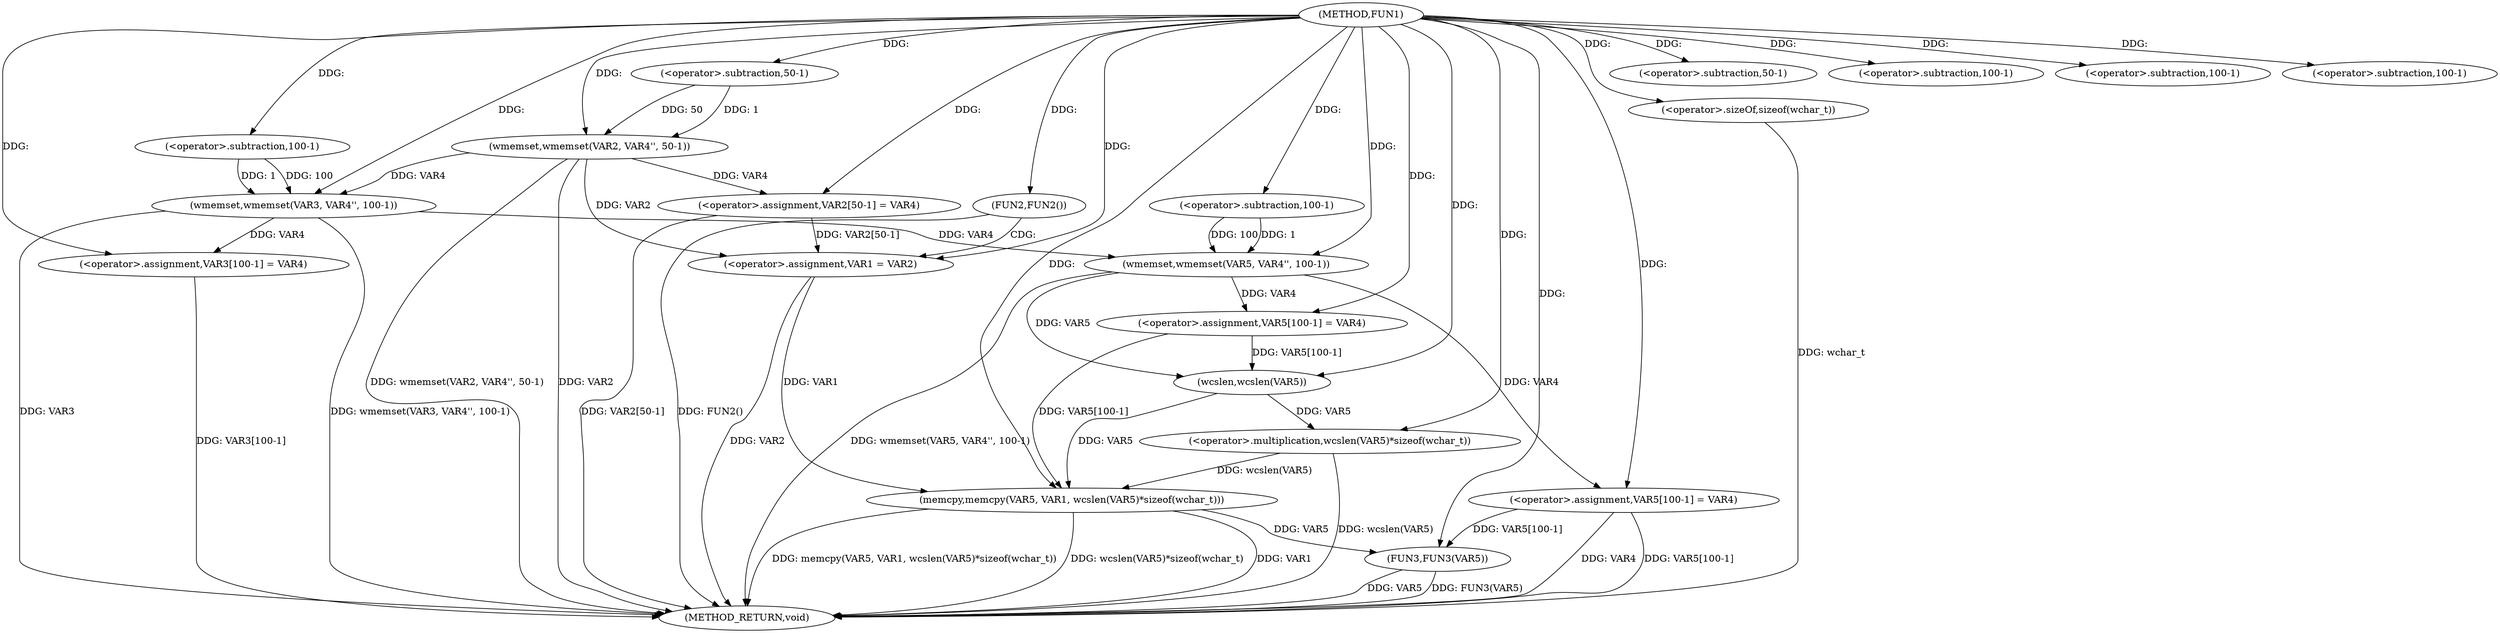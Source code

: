 digraph FUN1 {  
"1000100" [label = "(METHOD,FUN1)" ]
"1000169" [label = "(METHOD_RETURN,void)" ]
"1000105" [label = "(wmemset,wmemset(VAR2, VAR4'', 50-1))" ]
"1000108" [label = "(<operator>.subtraction,50-1)" ]
"1000111" [label = "(<operator>.assignment,VAR2[50-1] = VAR4)" ]
"1000114" [label = "(<operator>.subtraction,50-1)" ]
"1000118" [label = "(wmemset,wmemset(VAR3, VAR4'', 100-1))" ]
"1000121" [label = "(<operator>.subtraction,100-1)" ]
"1000124" [label = "(<operator>.assignment,VAR3[100-1] = VAR4)" ]
"1000127" [label = "(<operator>.subtraction,100-1)" ]
"1000132" [label = "(FUN2,FUN2())" ]
"1000134" [label = "(<operator>.assignment,VAR1 = VAR2)" ]
"1000139" [label = "(wmemset,wmemset(VAR5, VAR4'', 100-1))" ]
"1000142" [label = "(<operator>.subtraction,100-1)" ]
"1000145" [label = "(<operator>.assignment,VAR5[100-1] = VAR4)" ]
"1000148" [label = "(<operator>.subtraction,100-1)" ]
"1000152" [label = "(memcpy,memcpy(VAR5, VAR1, wcslen(VAR5)*sizeof(wchar_t)))" ]
"1000155" [label = "(<operator>.multiplication,wcslen(VAR5)*sizeof(wchar_t))" ]
"1000156" [label = "(wcslen,wcslen(VAR5))" ]
"1000158" [label = "(<operator>.sizeOf,sizeof(wchar_t))" ]
"1000160" [label = "(<operator>.assignment,VAR5[100-1] = VAR4)" ]
"1000163" [label = "(<operator>.subtraction,100-1)" ]
"1000167" [label = "(FUN3,FUN3(VAR5))" ]
  "1000158" -> "1000169"  [ label = "DDG: wchar_t"] 
  "1000167" -> "1000169"  [ label = "DDG: VAR5"] 
  "1000124" -> "1000169"  [ label = "DDG: VAR3[100-1]"] 
  "1000105" -> "1000169"  [ label = "DDG: wmemset(VAR2, VAR4'', 50-1)"] 
  "1000118" -> "1000169"  [ label = "DDG: wmemset(VAR3, VAR4'', 100-1)"] 
  "1000111" -> "1000169"  [ label = "DDG: VAR2[50-1]"] 
  "1000152" -> "1000169"  [ label = "DDG: VAR1"] 
  "1000134" -> "1000169"  [ label = "DDG: VAR2"] 
  "1000155" -> "1000169"  [ label = "DDG: wcslen(VAR5)"] 
  "1000118" -> "1000169"  [ label = "DDG: VAR3"] 
  "1000105" -> "1000169"  [ label = "DDG: VAR2"] 
  "1000132" -> "1000169"  [ label = "DDG: FUN2()"] 
  "1000139" -> "1000169"  [ label = "DDG: wmemset(VAR5, VAR4'', 100-1)"] 
  "1000160" -> "1000169"  [ label = "DDG: VAR4"] 
  "1000152" -> "1000169"  [ label = "DDG: memcpy(VAR5, VAR1, wcslen(VAR5)*sizeof(wchar_t))"] 
  "1000152" -> "1000169"  [ label = "DDG: wcslen(VAR5)*sizeof(wchar_t)"] 
  "1000167" -> "1000169"  [ label = "DDG: FUN3(VAR5)"] 
  "1000160" -> "1000169"  [ label = "DDG: VAR5[100-1]"] 
  "1000100" -> "1000105"  [ label = "DDG: "] 
  "1000108" -> "1000105"  [ label = "DDG: 50"] 
  "1000108" -> "1000105"  [ label = "DDG: 1"] 
  "1000100" -> "1000108"  [ label = "DDG: "] 
  "1000105" -> "1000111"  [ label = "DDG: VAR4"] 
  "1000100" -> "1000111"  [ label = "DDG: "] 
  "1000100" -> "1000114"  [ label = "DDG: "] 
  "1000100" -> "1000118"  [ label = "DDG: "] 
  "1000105" -> "1000118"  [ label = "DDG: VAR4"] 
  "1000121" -> "1000118"  [ label = "DDG: 100"] 
  "1000121" -> "1000118"  [ label = "DDG: 1"] 
  "1000100" -> "1000121"  [ label = "DDG: "] 
  "1000118" -> "1000124"  [ label = "DDG: VAR4"] 
  "1000100" -> "1000124"  [ label = "DDG: "] 
  "1000100" -> "1000127"  [ label = "DDG: "] 
  "1000100" -> "1000132"  [ label = "DDG: "] 
  "1000111" -> "1000134"  [ label = "DDG: VAR2[50-1]"] 
  "1000105" -> "1000134"  [ label = "DDG: VAR2"] 
  "1000100" -> "1000134"  [ label = "DDG: "] 
  "1000100" -> "1000139"  [ label = "DDG: "] 
  "1000118" -> "1000139"  [ label = "DDG: VAR4"] 
  "1000142" -> "1000139"  [ label = "DDG: 100"] 
  "1000142" -> "1000139"  [ label = "DDG: 1"] 
  "1000100" -> "1000142"  [ label = "DDG: "] 
  "1000139" -> "1000145"  [ label = "DDG: VAR4"] 
  "1000100" -> "1000145"  [ label = "DDG: "] 
  "1000100" -> "1000148"  [ label = "DDG: "] 
  "1000156" -> "1000152"  [ label = "DDG: VAR5"] 
  "1000145" -> "1000152"  [ label = "DDG: VAR5[100-1]"] 
  "1000100" -> "1000152"  [ label = "DDG: "] 
  "1000134" -> "1000152"  [ label = "DDG: VAR1"] 
  "1000155" -> "1000152"  [ label = "DDG: wcslen(VAR5)"] 
  "1000156" -> "1000155"  [ label = "DDG: VAR5"] 
  "1000139" -> "1000156"  [ label = "DDG: VAR5"] 
  "1000145" -> "1000156"  [ label = "DDG: VAR5[100-1]"] 
  "1000100" -> "1000156"  [ label = "DDG: "] 
  "1000100" -> "1000155"  [ label = "DDG: "] 
  "1000100" -> "1000158"  [ label = "DDG: "] 
  "1000100" -> "1000160"  [ label = "DDG: "] 
  "1000139" -> "1000160"  [ label = "DDG: VAR4"] 
  "1000100" -> "1000163"  [ label = "DDG: "] 
  "1000152" -> "1000167"  [ label = "DDG: VAR5"] 
  "1000160" -> "1000167"  [ label = "DDG: VAR5[100-1]"] 
  "1000100" -> "1000167"  [ label = "DDG: "] 
  "1000132" -> "1000134"  [ label = "CDG: "] 
}
